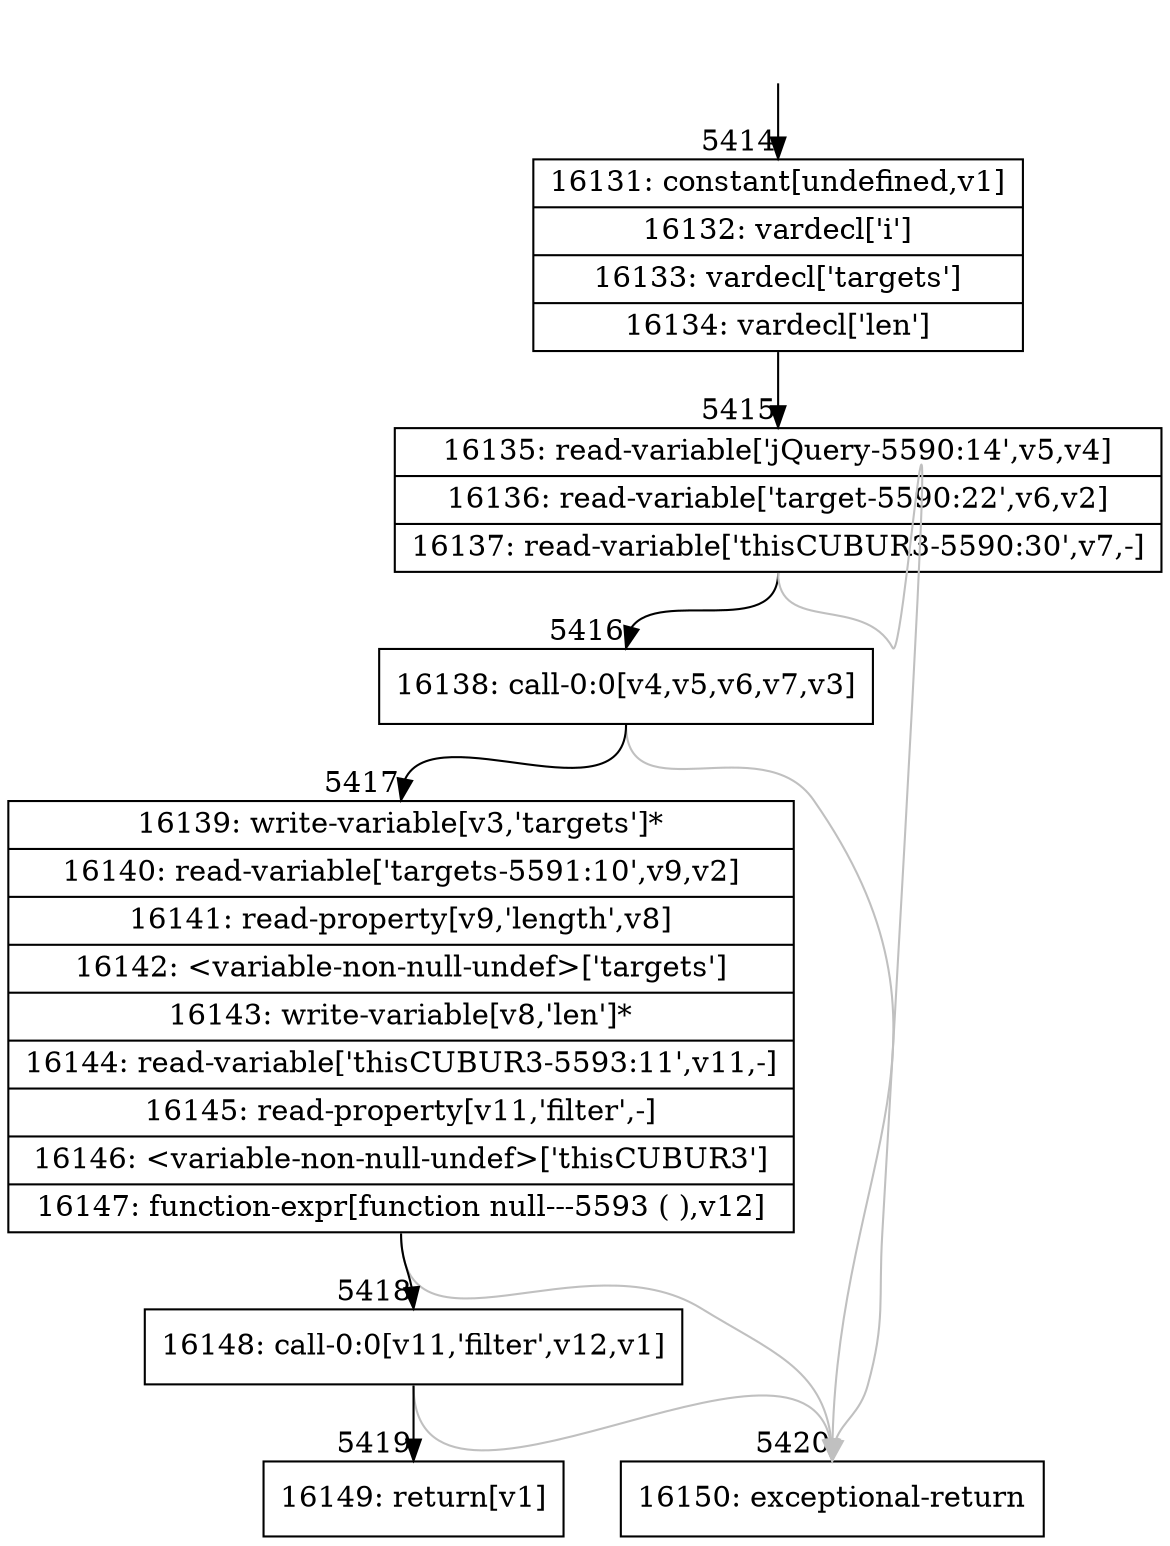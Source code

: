 digraph {
rankdir="TD"
BB_entry340[shape=none,label=""];
BB_entry340 -> BB5414 [tailport=s, headport=n, headlabel="    5414"]
BB5414 [shape=record label="{16131: constant[undefined,v1]|16132: vardecl['i']|16133: vardecl['targets']|16134: vardecl['len']}" ] 
BB5414 -> BB5415 [tailport=s, headport=n, headlabel="      5415"]
BB5415 [shape=record label="{16135: read-variable['jQuery-5590:14',v5,v4]|16136: read-variable['target-5590:22',v6,v2]|16137: read-variable['thisCUBUR3-5590:30',v7,-]}" ] 
BB5415 -> BB5416 [tailport=s, headport=n, headlabel="      5416"]
BB5415 -> BB5420 [tailport=s, headport=n, color=gray, headlabel="      5420"]
BB5416 [shape=record label="{16138: call-0:0[v4,v5,v6,v7,v3]}" ] 
BB5416 -> BB5417 [tailport=s, headport=n, headlabel="      5417"]
BB5416 -> BB5420 [tailport=s, headport=n, color=gray]
BB5417 [shape=record label="{16139: write-variable[v3,'targets']*|16140: read-variable['targets-5591:10',v9,v2]|16141: read-property[v9,'length',v8]|16142: \<variable-non-null-undef\>['targets']|16143: write-variable[v8,'len']*|16144: read-variable['thisCUBUR3-5593:11',v11,-]|16145: read-property[v11,'filter',-]|16146: \<variable-non-null-undef\>['thisCUBUR3']|16147: function-expr[function null---5593 ( ),v12]}" ] 
BB5417 -> BB5418 [tailport=s, headport=n, headlabel="      5418"]
BB5417 -> BB5420 [tailport=s, headport=n, color=gray]
BB5418 [shape=record label="{16148: call-0:0[v11,'filter',v12,v1]}" ] 
BB5418 -> BB5419 [tailport=s, headport=n, headlabel="      5419"]
BB5418 -> BB5420 [tailport=s, headport=n, color=gray]
BB5419 [shape=record label="{16149: return[v1]}" ] 
BB5420 [shape=record label="{16150: exceptional-return}" ] 
}

